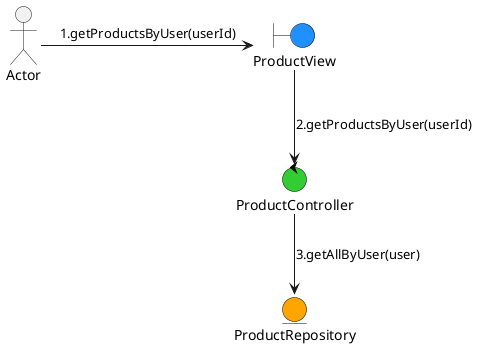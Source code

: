 @startuml ShowProductList

skinparam boundary {
  backgroundColor DodgerBlue
  borderColor black
}

skinparam control {
  backgroundColor LimeGreen
  borderColor black
}

skinparam entity {
  backgroundColor Orange
  borderColor black
}

actor Actor
boundary ProductView
control ProductController
entity ProductRepository

Actor -right-> (ProductView) : 1.getProductsByUser(userId)
(ProductView) --> (ProductController) : 2.getProductsByUser(userId)
(ProductController) -down-> (ProductRepository) : 3.getAllByUser(user)
@enduml